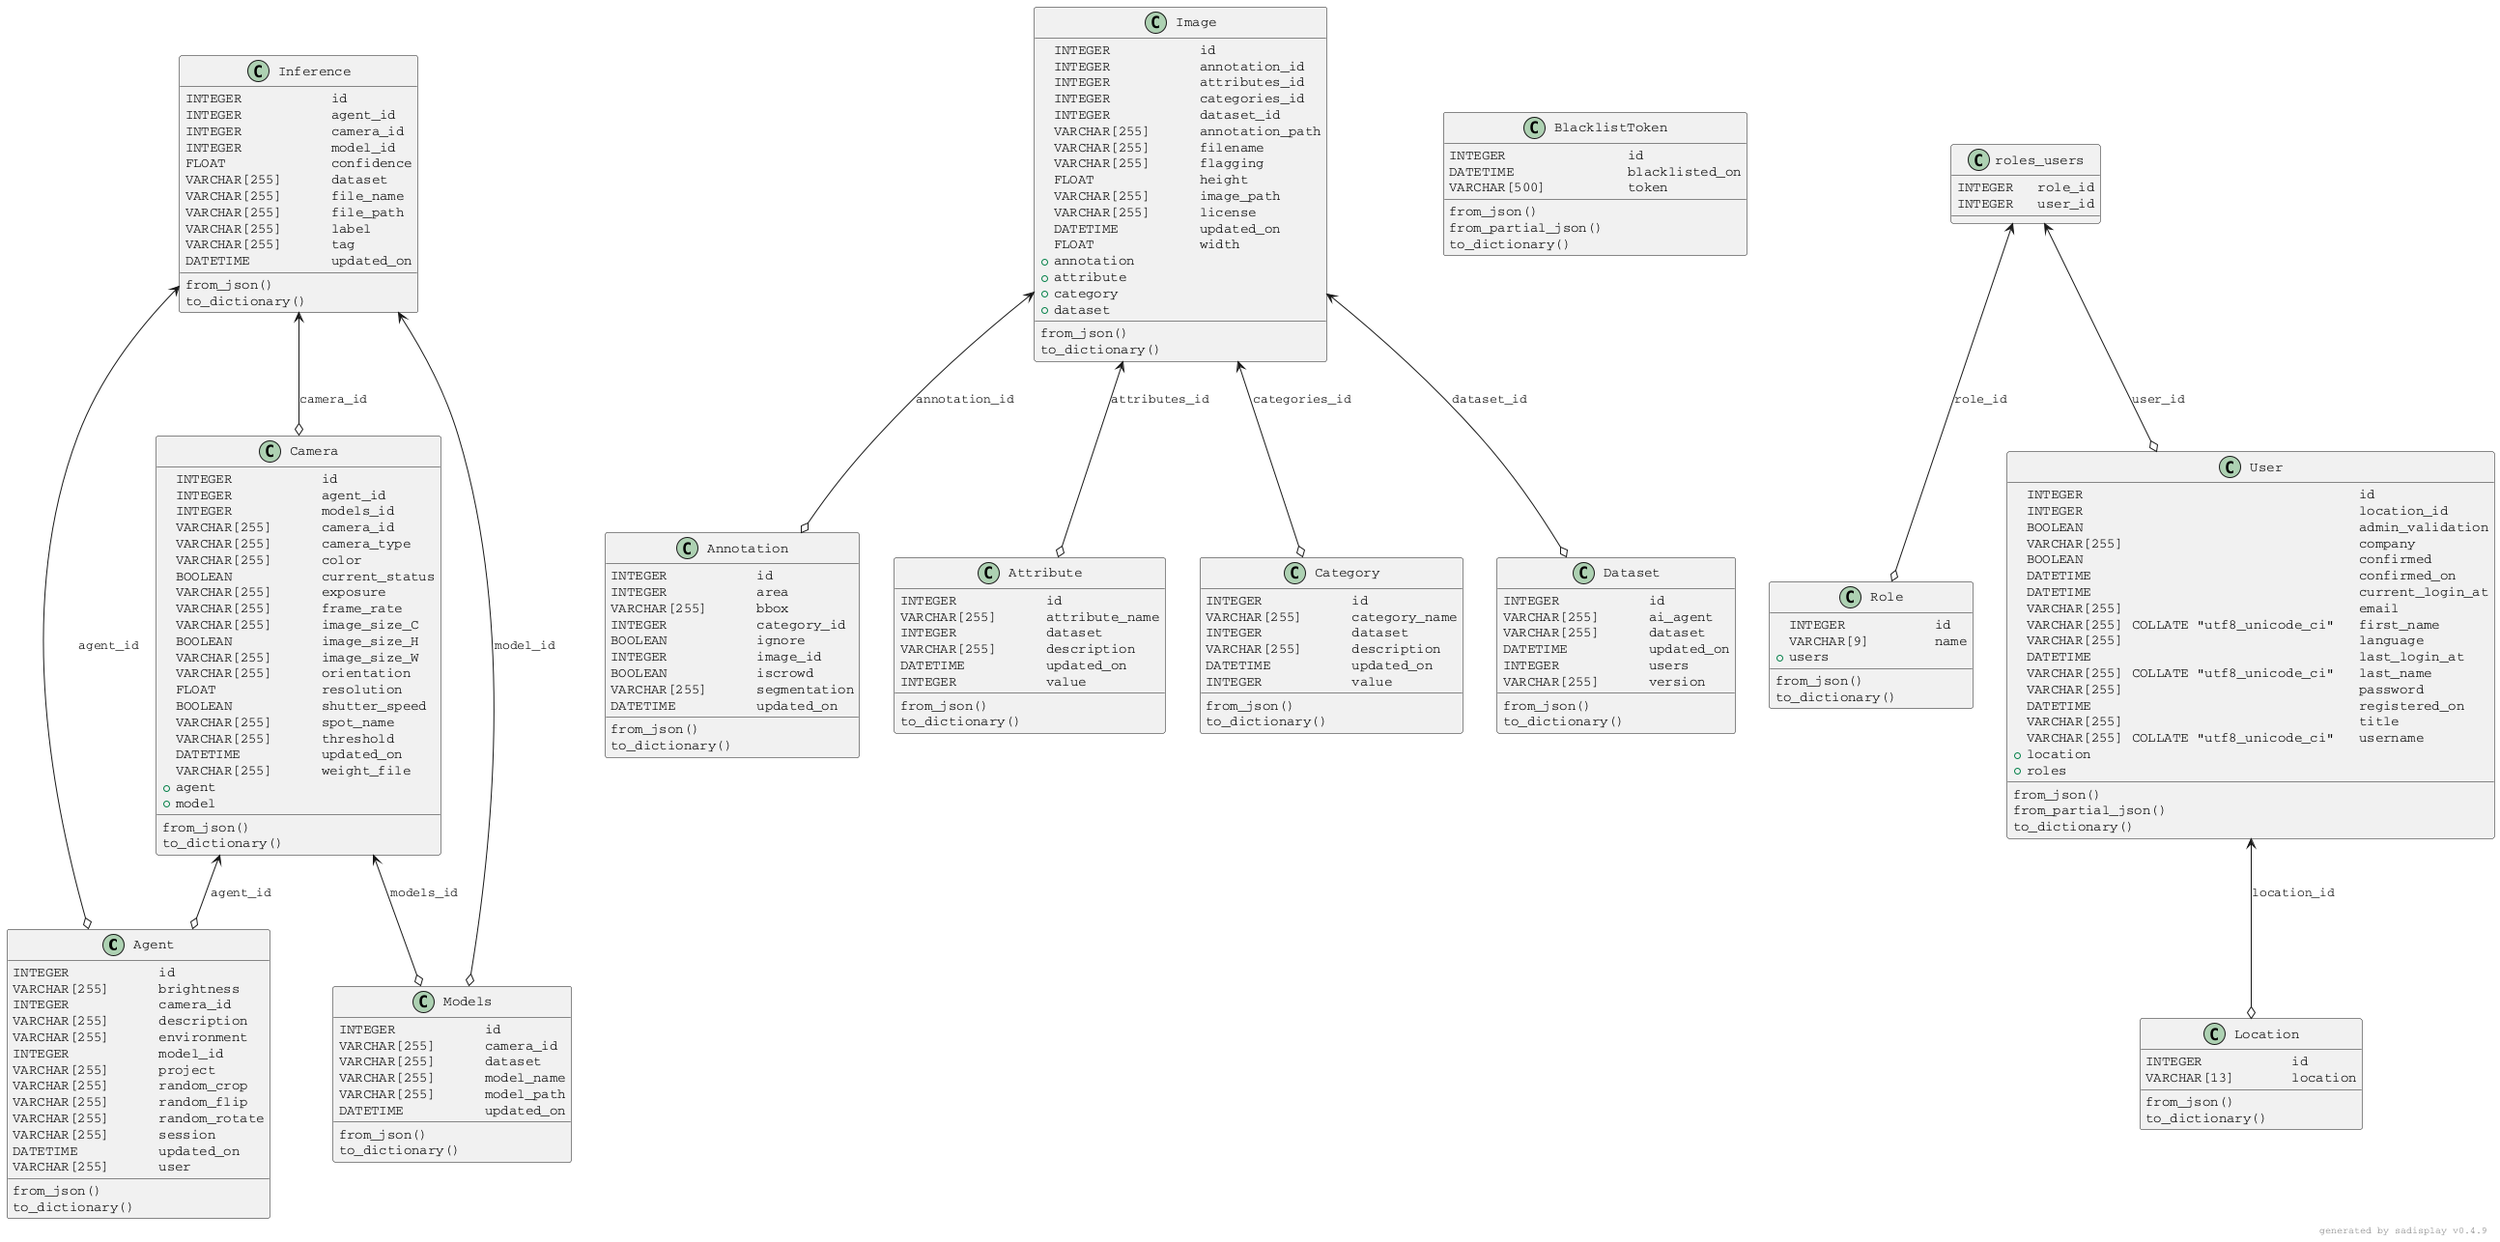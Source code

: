 @startuml

skinparam defaultFontName Courier

Class Agent {
    INTEGER         ★ id           
    VARCHAR[255]    ⚪ brightness   
    INTEGER         ⚪ camera_id    
    VARCHAR[255]    ⚪ description  
    VARCHAR[255]    ⚪ environment  
    INTEGER         ⚪ model_id     
    VARCHAR[255]    ⚪ project      
    VARCHAR[255]    ⚪ random_crop  
    VARCHAR[255]    ⚪ random_flip  
    VARCHAR[255]    ⚪ random_rotate
    VARCHAR[255]    ⚪ session      
    DATETIME        ⚪ updated_on   
    VARCHAR[255]    ⚪ user         
    from_json()                    
    to_dictionary()                
}

Class Annotation {
    INTEGER         ★ id          
    INTEGER         ⚪ area        
    VARCHAR[255]    ⚪ bbox        
    INTEGER         ⚪ category_id 
    BOOLEAN         ⚪ ignore      
    INTEGER         ⚪ image_id    
    BOOLEAN         ⚪ iscrowd     
    VARCHAR[255]    ⚪ segmentation
    DATETIME        ⚪ updated_on  
    from_json()                   
    to_dictionary()               
}

Class Attribute {
    INTEGER         ★ id            
    VARCHAR[255]    ⚪ attribute_name
    INTEGER         ⚪ dataset       
    VARCHAR[255]    ⚪ description   
    DATETIME        ⚪ updated_on    
    INTEGER         ⚪ value         
    from_json()                     
    to_dictionary()                 
}

Class BlacklistToken {
    INTEGER             ★ id            
    DATETIME            ⚪ blacklisted_on
    VARCHAR[500]        ⚪ token         
    from_json()                         
    from_partial_json()                 
    to_dictionary()                     
}

Class Camera {
    INTEGER         ★ id            
    INTEGER         ☆ agent_id      
    INTEGER         ☆ models_id     
    VARCHAR[255]    ⚪ camera_id     
    VARCHAR[255]    ⚪ camera_type   
    VARCHAR[255]    ⚪ color         
    BOOLEAN         ⚪ current_status
    VARCHAR[255]    ⚪ exposure      
    VARCHAR[255]    ⚪ frame_rate    
    VARCHAR[255]    ⚪ image_size_C  
    BOOLEAN         ⚪ image_size_H  
    VARCHAR[255]    ⚪ image_size_W  
    VARCHAR[255]    ⚪ orientation   
    FLOAT           ⚪ resolution    
    BOOLEAN         ⚪ shutter_speed 
    VARCHAR[255]    ⚪ spot_name     
    VARCHAR[255]    ⚪ threshold     
    DATETIME        ⚪ updated_on    
    VARCHAR[255]    ⚪ weight_file   
    +               agent           
    +               model           
    from_json()                     
    to_dictionary()                 
}

Class Category {
    INTEGER         ★ id           
    VARCHAR[255]    ⚪ category_name
    INTEGER         ⚪ dataset      
    VARCHAR[255]    ⚪ description  
    DATETIME        ⚪ updated_on   
    INTEGER         ⚪ value        
    from_json()                    
    to_dictionary()                
}

Class Dataset {
    INTEGER         ★ id        
    VARCHAR[255]    ⚪ ai_agent  
    VARCHAR[255]    ⚪ dataset   
    DATETIME        ⚪ updated_on
    INTEGER         ⚪ users     
    VARCHAR[255]    ⚪ version   
    from_json()                 
    to_dictionary()             
}

Class Image {
    INTEGER         ★ id             
    INTEGER         ☆ annotation_id  
    INTEGER         ☆ attributes_id  
    INTEGER         ☆ categories_id  
    INTEGER         ☆ dataset_id     
    VARCHAR[255]    ⚪ annotation_path
    VARCHAR[255]    ⚪ filename       
    VARCHAR[255]    ⚪ flagging       
    FLOAT           ⚪ height         
    VARCHAR[255]    ⚪ image_path     
    VARCHAR[255]    ⚪ license        
    DATETIME        ⚪ updated_on     
    FLOAT           ⚪ width          
    +               annotation       
    +               attribute        
    +               category         
    +               dataset          
    from_json()                      
    to_dictionary()                  
}

Class Inference {
    INTEGER         ★ id        
    INTEGER         ☆ agent_id  
    INTEGER         ☆ camera_id 
    INTEGER         ☆ model_id  
    FLOAT           ⚪ confidence
    VARCHAR[255]    ⚪ dataset   
    VARCHAR[255]    ⚪ file_name 
    VARCHAR[255]    ⚪ file_path 
    VARCHAR[255]    ⚪ label     
    VARCHAR[255]    ⚪ tag       
    DATETIME        ⚪ updated_on
    from_json()                 
    to_dictionary()             
}

Class Location {
    INTEGER         ★ id      
    VARCHAR[13]     ⚪ location
    from_json()               
    to_dictionary()           
}

Class Models {
    INTEGER         ★ id        
    VARCHAR[255]    ⚪ camera_id 
    VARCHAR[255]    ⚪ dataset   
    VARCHAR[255]    ⚪ model_name
    VARCHAR[255]    ⚪ model_path
    DATETIME        ⚪ updated_on
    from_json()                 
    to_dictionary()             
}

Class Role {
    INTEGER         ★ id  
    VARCHAR[9]      ⚪ name
    +               users 
    from_json()           
    to_dictionary()       
}

Class User {
    INTEGER                                ★ id              
    INTEGER                                ☆ location_id     
    BOOLEAN                                ⚪ admin_validation
    VARCHAR[255]                           ⚪ company         
    BOOLEAN                                ⚪ confirmed       
    DATETIME                               ⚪ confirmed_on    
    DATETIME                               ⚪ current_login_at
    VARCHAR[255]                           ⚪ email           
    VARCHAR[255] COLLATE "utf8_unicode_ci" ⚪ first_name      
    VARCHAR[255]                           ⚪ language        
    DATETIME                               ⚪ last_login_at   
    VARCHAR[255] COLLATE "utf8_unicode_ci" ⚪ last_name       
    VARCHAR[255]                           ⚪ password        
    DATETIME                               ⚪ registered_on   
    VARCHAR[255]                           ⚪ title           
    VARCHAR[255] COLLATE "utf8_unicode_ci" ⚪ username        
    +                                      location          
    +                                      roles             
    from_json()                                              
    from_partial_json()                                      
    to_dictionary()                                          
}

Class roles_users {
    INTEGER ☆ role_id
    INTEGER ☆ user_id
}

Camera <--o Agent: agent_id

Camera <--o Models: models_id

Image <--o Dataset: dataset_id

Image <--o Attribute: attributes_id

Image <--o Annotation: annotation_id

Image <--o Category: categories_id

Inference <--o Agent: agent_id

Inference <--o Models: model_id

Inference <--o Camera: camera_id

User <--o Location: location_id

roles_users <--o User: user_id

roles_users <--o Role: role_id

right footer generated by sadisplay v0.4.9

@enduml